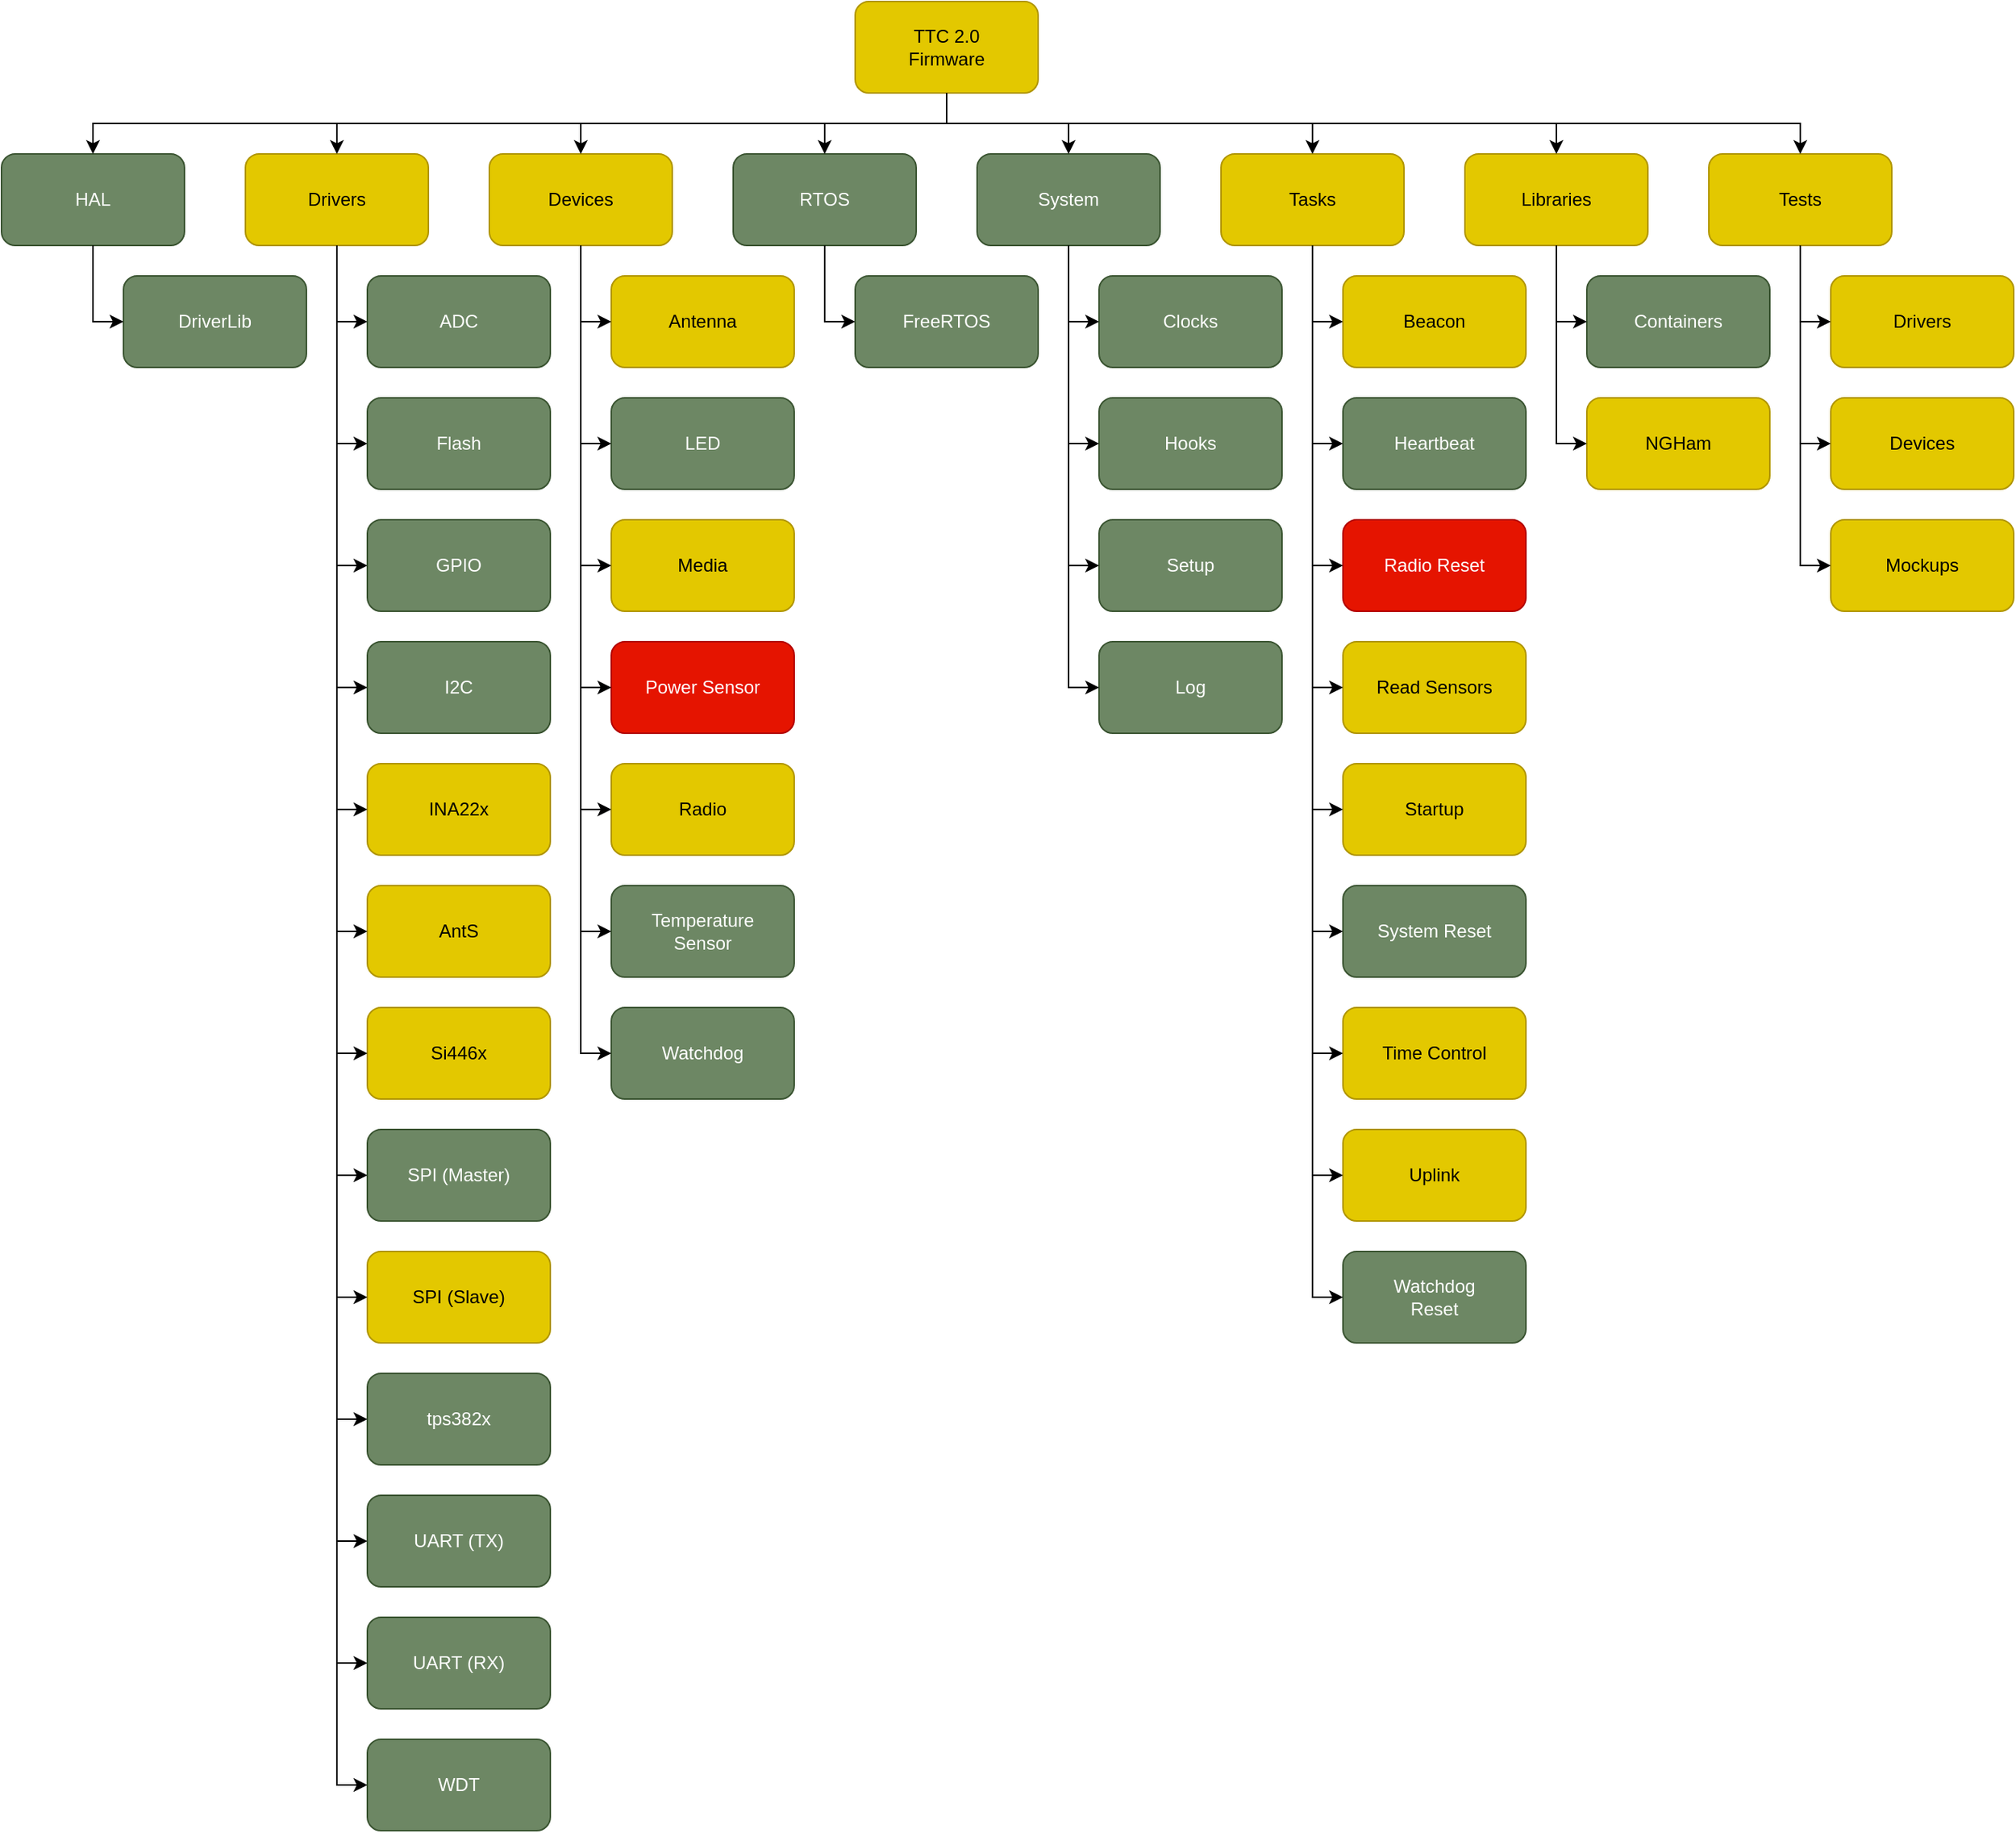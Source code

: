 <mxfile version="16.5.1" type="device"><diagram id="0qJPchqlG3AJ2SKAlhdZ" name="Page-1"><mxGraphModel dx="1673" dy="1027" grid="1" gridSize="10" guides="1" tooltips="1" connect="1" arrows="1" fold="1" page="1" pageScale="1" pageWidth="3300" pageHeight="2339" math="0" shadow="0"><root><mxCell id="0"/><mxCell id="1" parent="0"/><mxCell id="wKr-DCmSTUYVzHx5VQgJ-1" value="Drivers" style="rounded=1;whiteSpace=wrap;html=1;fillColor=#e3c800;fontColor=#000000;strokeColor=#B09500;" parent="1" vertex="1"><mxGeometry x="360" y="440" width="120" height="60" as="geometry"/></mxCell><mxCell id="wKr-DCmSTUYVzHx5VQgJ-2" value="Devices" style="rounded=1;whiteSpace=wrap;html=1;fillColor=#e3c800;fontColor=#000000;strokeColor=#B09500;" parent="1" vertex="1"><mxGeometry x="520" y="440" width="120" height="60" as="geometry"/></mxCell><mxCell id="wKr-DCmSTUYVzHx5VQgJ-3" value="Tasks" style="rounded=1;whiteSpace=wrap;html=1;fillColor=#e3c800;fontColor=#000000;strokeColor=#B09500;" parent="1" vertex="1"><mxGeometry x="1000" y="440" width="120" height="60" as="geometry"/></mxCell><mxCell id="wKr-DCmSTUYVzHx5VQgJ-4" value="ADC" style="rounded=1;whiteSpace=wrap;html=1;fillColor=#6d8764;fontColor=#ffffff;strokeColor=#3A5431;" parent="1" vertex="1"><mxGeometry x="440" y="520" width="120" height="60" as="geometry"/></mxCell><mxCell id="wKr-DCmSTUYVzHx5VQgJ-5" value="Flash" style="rounded=1;whiteSpace=wrap;html=1;fillColor=#6d8764;fontColor=#ffffff;strokeColor=#3A5431;" parent="1" vertex="1"><mxGeometry x="440" y="600" width="120" height="60" as="geometry"/></mxCell><mxCell id="wKr-DCmSTUYVzHx5VQgJ-6" value="GPIO" style="rounded=1;whiteSpace=wrap;html=1;fillColor=#6d8764;fontColor=#ffffff;strokeColor=#3A5431;" parent="1" vertex="1"><mxGeometry x="440" y="680" width="120" height="60" as="geometry"/></mxCell><mxCell id="wKr-DCmSTUYVzHx5VQgJ-7" value="I2C" style="rounded=1;whiteSpace=wrap;html=1;fillColor=#6d8764;fontColor=#ffffff;strokeColor=#3A5431;" parent="1" vertex="1"><mxGeometry x="440" y="760" width="120" height="60" as="geometry"/></mxCell><mxCell id="wKr-DCmSTUYVzHx5VQgJ-8" value="INA22x" style="rounded=1;whiteSpace=wrap;html=1;fillColor=#e3c800;fontColor=#000000;strokeColor=#B09500;" parent="1" vertex="1"><mxGeometry x="440" y="840" width="120" height="60" as="geometry"/></mxCell><mxCell id="wKr-DCmSTUYVzHx5VQgJ-9" value="AntS" style="rounded=1;whiteSpace=wrap;html=1;fillColor=#e3c800;fontColor=#000000;strokeColor=#B09500;" parent="1" vertex="1"><mxGeometry x="440" y="920" width="120" height="60" as="geometry"/></mxCell><mxCell id="wKr-DCmSTUYVzHx5VQgJ-10" value="Si446x" style="rounded=1;whiteSpace=wrap;html=1;fillColor=#e3c800;fontColor=#000000;strokeColor=#B09500;" parent="1" vertex="1"><mxGeometry x="440" y="1000" width="120" height="60" as="geometry"/></mxCell><mxCell id="wKr-DCmSTUYVzHx5VQgJ-11" value="SPI (Master)" style="rounded=1;whiteSpace=wrap;html=1;fillColor=#6d8764;fontColor=#ffffff;strokeColor=#3A5431;" parent="1" vertex="1"><mxGeometry x="440" y="1080" width="120" height="60" as="geometry"/></mxCell><mxCell id="wKr-DCmSTUYVzHx5VQgJ-12" value="SPI (Slave)" style="rounded=1;whiteSpace=wrap;html=1;fillColor=#e3c800;fontColor=#000000;strokeColor=#B09500;" parent="1" vertex="1"><mxGeometry x="440" y="1160" width="120" height="60" as="geometry"/></mxCell><mxCell id="wKr-DCmSTUYVzHx5VQgJ-13" value="tps382x" style="rounded=1;whiteSpace=wrap;html=1;fillColor=#6d8764;fontColor=#ffffff;strokeColor=#3A5431;" parent="1" vertex="1"><mxGeometry x="440" y="1240" width="120" height="60" as="geometry"/></mxCell><mxCell id="wKr-DCmSTUYVzHx5VQgJ-14" value="WDT" style="rounded=1;whiteSpace=wrap;html=1;fillColor=#6d8764;fontColor=#ffffff;strokeColor=#3A5431;" parent="1" vertex="1"><mxGeometry x="440" y="1480" width="120" height="60" as="geometry"/></mxCell><mxCell id="wKr-DCmSTUYVzHx5VQgJ-16" value="UART (TX)" style="rounded=1;whiteSpace=wrap;html=1;fillColor=#6d8764;fontColor=#ffffff;strokeColor=#3A5431;" parent="1" vertex="1"><mxGeometry x="440" y="1320" width="120" height="60" as="geometry"/></mxCell><mxCell id="wKr-DCmSTUYVzHx5VQgJ-17" value="UART (RX)" style="rounded=1;whiteSpace=wrap;html=1;fillColor=#6d8764;fontColor=#ffffff;strokeColor=#3A5431;" parent="1" vertex="1"><mxGeometry x="440" y="1400" width="120" height="60" as="geometry"/></mxCell><mxCell id="wKr-DCmSTUYVzHx5VQgJ-18" value="" style="endArrow=classic;html=1;rounded=0;entryX=0;entryY=0.5;entryDx=0;entryDy=0;exitX=0.5;exitY=1;exitDx=0;exitDy=0;" parent="1" source="wKr-DCmSTUYVzHx5VQgJ-1" target="wKr-DCmSTUYVzHx5VQgJ-4" edge="1"><mxGeometry width="50" height="50" relative="1" as="geometry"><mxPoint x="330" y="580" as="sourcePoint"/><mxPoint x="380" y="530" as="targetPoint"/><Array as="points"><mxPoint x="420" y="550"/></Array></mxGeometry></mxCell><mxCell id="wKr-DCmSTUYVzHx5VQgJ-19" value="" style="endArrow=classic;html=1;rounded=0;entryX=0;entryY=0.5;entryDx=0;entryDy=0;exitX=0.5;exitY=1;exitDx=0;exitDy=0;" parent="1" source="wKr-DCmSTUYVzHx5VQgJ-1" target="wKr-DCmSTUYVzHx5VQgJ-5" edge="1"><mxGeometry width="50" height="50" relative="1" as="geometry"><mxPoint x="230" y="710" as="sourcePoint"/><mxPoint x="280" y="660" as="targetPoint"/><Array as="points"><mxPoint x="420" y="630"/></Array></mxGeometry></mxCell><mxCell id="wKr-DCmSTUYVzHx5VQgJ-20" value="" style="endArrow=classic;html=1;rounded=0;entryX=0;entryY=0.5;entryDx=0;entryDy=0;exitX=0.5;exitY=1;exitDx=0;exitDy=0;" parent="1" source="wKr-DCmSTUYVzHx5VQgJ-1" target="wKr-DCmSTUYVzHx5VQgJ-6" edge="1"><mxGeometry width="50" height="50" relative="1" as="geometry"><mxPoint x="340" y="760" as="sourcePoint"/><mxPoint x="390" y="710" as="targetPoint"/><Array as="points"><mxPoint x="420" y="710"/></Array></mxGeometry></mxCell><mxCell id="wKr-DCmSTUYVzHx5VQgJ-21" value="" style="endArrow=classic;html=1;rounded=0;entryX=0;entryY=0.5;entryDx=0;entryDy=0;exitX=0.5;exitY=1;exitDx=0;exitDy=0;" parent="1" source="wKr-DCmSTUYVzHx5VQgJ-1" target="wKr-DCmSTUYVzHx5VQgJ-7" edge="1"><mxGeometry width="50" height="50" relative="1" as="geometry"><mxPoint x="260" y="810" as="sourcePoint"/><mxPoint x="310" y="760" as="targetPoint"/><Array as="points"><mxPoint x="420" y="790"/></Array></mxGeometry></mxCell><mxCell id="wKr-DCmSTUYVzHx5VQgJ-22" value="" style="endArrow=classic;html=1;rounded=0;entryX=0;entryY=0.5;entryDx=0;entryDy=0;exitX=0.5;exitY=1;exitDx=0;exitDy=0;" parent="1" source="wKr-DCmSTUYVzHx5VQgJ-1" target="wKr-DCmSTUYVzHx5VQgJ-8" edge="1"><mxGeometry width="50" height="50" relative="1" as="geometry"><mxPoint x="260" y="890" as="sourcePoint"/><mxPoint x="310" y="840" as="targetPoint"/><Array as="points"><mxPoint x="420" y="870"/></Array></mxGeometry></mxCell><mxCell id="wKr-DCmSTUYVzHx5VQgJ-23" value="" style="endArrow=classic;html=1;rounded=0;entryX=0;entryY=0.5;entryDx=0;entryDy=0;exitX=0.5;exitY=1;exitDx=0;exitDy=0;" parent="1" source="wKr-DCmSTUYVzHx5VQgJ-1" target="wKr-DCmSTUYVzHx5VQgJ-9" edge="1"><mxGeometry width="50" height="50" relative="1" as="geometry"><mxPoint x="260" y="1010" as="sourcePoint"/><mxPoint x="310" y="960" as="targetPoint"/><Array as="points"><mxPoint x="420" y="950"/></Array></mxGeometry></mxCell><mxCell id="wKr-DCmSTUYVzHx5VQgJ-24" value="" style="endArrow=classic;html=1;rounded=0;entryX=0;entryY=0.5;entryDx=0;entryDy=0;exitX=0.5;exitY=1;exitDx=0;exitDy=0;" parent="1" source="wKr-DCmSTUYVzHx5VQgJ-1" target="wKr-DCmSTUYVzHx5VQgJ-10" edge="1"><mxGeometry width="50" height="50" relative="1" as="geometry"><mxPoint x="340" y="720" as="sourcePoint"/><mxPoint x="380" y="1050" as="targetPoint"/><Array as="points"><mxPoint x="420" y="1030"/></Array></mxGeometry></mxCell><mxCell id="wKr-DCmSTUYVzHx5VQgJ-25" value="" style="endArrow=classic;html=1;rounded=0;entryX=0;entryY=0.5;entryDx=0;entryDy=0;exitX=0.5;exitY=1;exitDx=0;exitDy=0;" parent="1" source="wKr-DCmSTUYVzHx5VQgJ-1" target="wKr-DCmSTUYVzHx5VQgJ-11" edge="1"><mxGeometry width="50" height="50" relative="1" as="geometry"><mxPoint x="350" y="790" as="sourcePoint"/><mxPoint x="320" y="1130" as="targetPoint"/><Array as="points"><mxPoint x="420" y="1110"/></Array></mxGeometry></mxCell><mxCell id="wKr-DCmSTUYVzHx5VQgJ-26" value="" style="endArrow=classic;html=1;rounded=0;entryX=0;entryY=0.5;entryDx=0;entryDy=0;exitX=0.5;exitY=1;exitDx=0;exitDy=0;" parent="1" source="wKr-DCmSTUYVzHx5VQgJ-1" target="wKr-DCmSTUYVzHx5VQgJ-12" edge="1"><mxGeometry width="50" height="50" relative="1" as="geometry"><mxPoint x="330" y="1280" as="sourcePoint"/><mxPoint x="420" y="1200" as="targetPoint"/><Array as="points"><mxPoint x="420" y="1190"/></Array></mxGeometry></mxCell><mxCell id="wKr-DCmSTUYVzHx5VQgJ-27" value="" style="endArrow=classic;html=1;rounded=0;entryX=0;entryY=0.5;entryDx=0;entryDy=0;exitX=0.5;exitY=1;exitDx=0;exitDy=0;" parent="1" source="wKr-DCmSTUYVzHx5VQgJ-1" target="wKr-DCmSTUYVzHx5VQgJ-13" edge="1"><mxGeometry width="50" height="50" relative="1" as="geometry"><mxPoint x="140" y="1270" as="sourcePoint"/><mxPoint x="190" y="1220" as="targetPoint"/><Array as="points"><mxPoint x="420" y="1270"/></Array></mxGeometry></mxCell><mxCell id="wKr-DCmSTUYVzHx5VQgJ-28" value="" style="endArrow=classic;html=1;rounded=0;entryX=0;entryY=0.5;entryDx=0;entryDy=0;exitX=0.5;exitY=1;exitDx=0;exitDy=0;" parent="1" source="wKr-DCmSTUYVzHx5VQgJ-1" target="wKr-DCmSTUYVzHx5VQgJ-16" edge="1"><mxGeometry width="50" height="50" relative="1" as="geometry"><mxPoint x="310" y="1095.152" as="sourcePoint"/><mxPoint x="300" y="1330" as="targetPoint"/><Array as="points"><mxPoint x="420" y="1350"/></Array></mxGeometry></mxCell><mxCell id="wKr-DCmSTUYVzHx5VQgJ-29" value="" style="endArrow=classic;html=1;rounded=0;entryX=0;entryY=0.5;entryDx=0;entryDy=0;exitX=0.5;exitY=1;exitDx=0;exitDy=0;" parent="1" source="wKr-DCmSTUYVzHx5VQgJ-1" target="wKr-DCmSTUYVzHx5VQgJ-17" edge="1"><mxGeometry width="50" height="50" relative="1" as="geometry"><mxPoint x="300" y="880" as="sourcePoint"/><mxPoint x="280" y="1490" as="targetPoint"/><Array as="points"><mxPoint x="420" y="1430"/></Array></mxGeometry></mxCell><mxCell id="wKr-DCmSTUYVzHx5VQgJ-30" value="" style="endArrow=classic;html=1;rounded=0;entryX=0;entryY=0.5;entryDx=0;entryDy=0;exitX=0.5;exitY=1;exitDx=0;exitDy=0;" parent="1" source="wKr-DCmSTUYVzHx5VQgJ-1" target="wKr-DCmSTUYVzHx5VQgJ-14" edge="1"><mxGeometry width="50" height="50" relative="1" as="geometry"><mxPoint x="260" y="1080" as="sourcePoint"/><mxPoint x="240" y="1560" as="targetPoint"/><Array as="points"><mxPoint x="420" y="1510"/></Array></mxGeometry></mxCell><mxCell id="wKr-DCmSTUYVzHx5VQgJ-32" value="Antenna" style="rounded=1;whiteSpace=wrap;html=1;fillColor=#e3c800;fontColor=#000000;strokeColor=#B09500;" parent="1" vertex="1"><mxGeometry x="600" y="520" width="120" height="60" as="geometry"/></mxCell><mxCell id="wKr-DCmSTUYVzHx5VQgJ-33" value="Media" style="rounded=1;whiteSpace=wrap;html=1;fillColor=#e3c800;fontColor=#000000;strokeColor=#B09500;" parent="1" vertex="1"><mxGeometry x="600" y="680" width="120" height="60" as="geometry"/></mxCell><mxCell id="wKr-DCmSTUYVzHx5VQgJ-34" value="Power Sensor" style="rounded=1;whiteSpace=wrap;html=1;fillColor=#e51400;fontColor=#ffffff;strokeColor=#B20000;" parent="1" vertex="1"><mxGeometry x="600" y="760" width="120" height="60" as="geometry"/></mxCell><mxCell id="wKr-DCmSTUYVzHx5VQgJ-35" value="Radio" style="rounded=1;whiteSpace=wrap;html=1;fillColor=#e3c800;fontColor=#000000;strokeColor=#B09500;" parent="1" vertex="1"><mxGeometry x="600" y="840" width="120" height="60" as="geometry"/></mxCell><mxCell id="wKr-DCmSTUYVzHx5VQgJ-36" value="Temperature&lt;br&gt;Sensor" style="rounded=1;whiteSpace=wrap;html=1;fillColor=#6d8764;fontColor=#ffffff;strokeColor=#3A5431;" parent="1" vertex="1"><mxGeometry x="600" y="920" width="120" height="60" as="geometry"/></mxCell><mxCell id="wKr-DCmSTUYVzHx5VQgJ-37" value="Watchdog" style="rounded=1;whiteSpace=wrap;html=1;fillColor=#6d8764;fontColor=#ffffff;strokeColor=#3A5431;" parent="1" vertex="1"><mxGeometry x="600" y="1000" width="120" height="60" as="geometry"/></mxCell><mxCell id="wKr-DCmSTUYVzHx5VQgJ-42" value="LED" style="rounded=1;whiteSpace=wrap;html=1;fillColor=#6d8764;fontColor=#ffffff;strokeColor=#3A5431;" parent="1" vertex="1"><mxGeometry x="600" y="600" width="120" height="60" as="geometry"/></mxCell><mxCell id="wKr-DCmSTUYVzHx5VQgJ-43" value="Beacon" style="rounded=1;whiteSpace=wrap;html=1;fillColor=#e3c800;fontColor=#000000;strokeColor=#B09500;" parent="1" vertex="1"><mxGeometry x="1080" y="520" width="120" height="60" as="geometry"/></mxCell><mxCell id="wKr-DCmSTUYVzHx5VQgJ-44" value="Heartbeat" style="rounded=1;whiteSpace=wrap;html=1;fillColor=#6d8764;fontColor=#ffffff;strokeColor=#3A5431;" parent="1" vertex="1"><mxGeometry x="1080" y="600" width="120" height="60" as="geometry"/></mxCell><mxCell id="wKr-DCmSTUYVzHx5VQgJ-45" value="Radio Reset" style="rounded=1;whiteSpace=wrap;html=1;fillColor=#e51400;fontColor=#ffffff;strokeColor=#B20000;" parent="1" vertex="1"><mxGeometry x="1080" y="680" width="120" height="60" as="geometry"/></mxCell><mxCell id="wKr-DCmSTUYVzHx5VQgJ-46" value="Read Sensors" style="rounded=1;whiteSpace=wrap;html=1;fillColor=#e3c800;fontColor=#000000;strokeColor=#B09500;" parent="1" vertex="1"><mxGeometry x="1080" y="760" width="120" height="60" as="geometry"/></mxCell><mxCell id="wKr-DCmSTUYVzHx5VQgJ-47" value="Startup" style="rounded=1;whiteSpace=wrap;html=1;fillColor=#e3c800;fontColor=#000000;strokeColor=#B09500;" parent="1" vertex="1"><mxGeometry x="1080" y="840" width="120" height="60" as="geometry"/></mxCell><mxCell id="wKr-DCmSTUYVzHx5VQgJ-48" value="System Reset" style="rounded=1;whiteSpace=wrap;html=1;fillColor=#6d8764;fontColor=#ffffff;strokeColor=#3A5431;" parent="1" vertex="1"><mxGeometry x="1080" y="920" width="120" height="60" as="geometry"/></mxCell><mxCell id="wKr-DCmSTUYVzHx5VQgJ-49" value="Time Control" style="rounded=1;whiteSpace=wrap;html=1;fillColor=#e3c800;fontColor=#000000;strokeColor=#B09500;" parent="1" vertex="1"><mxGeometry x="1080" y="1000" width="120" height="60" as="geometry"/></mxCell><mxCell id="wKr-DCmSTUYVzHx5VQgJ-50" value="Uplink" style="rounded=1;whiteSpace=wrap;html=1;fillColor=#e3c800;fontColor=#000000;strokeColor=#B09500;" parent="1" vertex="1"><mxGeometry x="1080" y="1080" width="120" height="60" as="geometry"/></mxCell><mxCell id="wKr-DCmSTUYVzHx5VQgJ-51" value="Watchdog&lt;br&gt;Reset" style="rounded=1;whiteSpace=wrap;html=1;fillColor=#6d8764;fontColor=#ffffff;strokeColor=#3A5431;" parent="1" vertex="1"><mxGeometry x="1080" y="1160" width="120" height="60" as="geometry"/></mxCell><mxCell id="wKr-DCmSTUYVzHx5VQgJ-52" value="" style="endArrow=classic;html=1;rounded=0;entryX=0;entryY=0.5;entryDx=0;entryDy=0;exitX=0.5;exitY=1;exitDx=0;exitDy=0;" parent="1" source="wKr-DCmSTUYVzHx5VQgJ-2" target="wKr-DCmSTUYVzHx5VQgJ-32" edge="1"><mxGeometry width="50" height="50" relative="1" as="geometry"><mxPoint x="550" y="630" as="sourcePoint"/><mxPoint x="600" y="580" as="targetPoint"/><Array as="points"><mxPoint x="580" y="550"/></Array></mxGeometry></mxCell><mxCell id="wKr-DCmSTUYVzHx5VQgJ-53" value="" style="endArrow=classic;html=1;rounded=0;entryX=0;entryY=0.5;entryDx=0;entryDy=0;exitX=0.5;exitY=1;exitDx=0;exitDy=0;" parent="1" source="wKr-DCmSTUYVzHx5VQgJ-2" target="wKr-DCmSTUYVzHx5VQgJ-42" edge="1"><mxGeometry width="50" height="50" relative="1" as="geometry"><mxPoint x="530" y="650" as="sourcePoint"/><mxPoint x="580" y="600" as="targetPoint"/><Array as="points"><mxPoint x="580" y="630"/></Array></mxGeometry></mxCell><mxCell id="wKr-DCmSTUYVzHx5VQgJ-54" value="" style="endArrow=classic;html=1;rounded=0;entryX=0;entryY=0.5;entryDx=0;entryDy=0;exitX=0.5;exitY=1;exitDx=0;exitDy=0;" parent="1" edge="1"><mxGeometry width="50" height="50" relative="1" as="geometry"><mxPoint x="580" y="500" as="sourcePoint"/><mxPoint x="600" y="710" as="targetPoint"/><Array as="points"><mxPoint x="580" y="710"/></Array></mxGeometry></mxCell><mxCell id="wKr-DCmSTUYVzHx5VQgJ-55" value="" style="endArrow=classic;html=1;rounded=0;entryX=0;entryY=0.5;entryDx=0;entryDy=0;exitX=0.5;exitY=1;exitDx=0;exitDy=0;" parent="1" edge="1"><mxGeometry width="50" height="50" relative="1" as="geometry"><mxPoint x="580" y="500" as="sourcePoint"/><mxPoint x="600" y="790" as="targetPoint"/><Array as="points"><mxPoint x="580" y="790"/></Array></mxGeometry></mxCell><mxCell id="wKr-DCmSTUYVzHx5VQgJ-56" value="" style="endArrow=classic;html=1;rounded=0;entryX=0;entryY=0.5;entryDx=0;entryDy=0;exitX=0.5;exitY=1;exitDx=0;exitDy=0;" parent="1" edge="1"><mxGeometry width="50" height="50" relative="1" as="geometry"><mxPoint x="1060" y="500" as="sourcePoint"/><mxPoint x="1080" y="550" as="targetPoint"/><Array as="points"><mxPoint x="1060" y="550"/></Array></mxGeometry></mxCell><mxCell id="wKr-DCmSTUYVzHx5VQgJ-57" value="" style="endArrow=classic;html=1;rounded=0;entryX=0;entryY=0.5;entryDx=0;entryDy=0;exitX=0.5;exitY=1;exitDx=0;exitDy=0;" parent="1" edge="1"><mxGeometry width="50" height="50" relative="1" as="geometry"><mxPoint x="1060" y="500" as="sourcePoint"/><mxPoint x="1080" y="630" as="targetPoint"/><Array as="points"><mxPoint x="1060" y="630"/></Array></mxGeometry></mxCell><mxCell id="wKr-DCmSTUYVzHx5VQgJ-58" value="" style="endArrow=classic;html=1;rounded=0;entryX=0;entryY=0.5;entryDx=0;entryDy=0;exitX=0.5;exitY=1;exitDx=0;exitDy=0;" parent="1" edge="1"><mxGeometry width="50" height="50" relative="1" as="geometry"><mxPoint x="1060" y="500" as="sourcePoint"/><mxPoint x="1080" y="710.0" as="targetPoint"/><Array as="points"><mxPoint x="1060" y="710"/></Array></mxGeometry></mxCell><mxCell id="wKr-DCmSTUYVzHx5VQgJ-59" value="" style="endArrow=classic;html=1;rounded=0;entryX=0;entryY=0.5;entryDx=0;entryDy=0;exitX=0.5;exitY=1;exitDx=0;exitDy=0;" parent="1" edge="1"><mxGeometry width="50" height="50" relative="1" as="geometry"><mxPoint x="1060" y="500" as="sourcePoint"/><mxPoint x="1080" y="790" as="targetPoint"/><Array as="points"><mxPoint x="1060" y="790"/></Array></mxGeometry></mxCell><mxCell id="wKr-DCmSTUYVzHx5VQgJ-60" value="" style="endArrow=classic;html=1;rounded=0;entryX=0;entryY=0.5;entryDx=0;entryDy=0;exitX=0.5;exitY=1;exitDx=0;exitDy=0;" parent="1" edge="1"><mxGeometry width="50" height="50" relative="1" as="geometry"><mxPoint x="580.0" y="500" as="sourcePoint"/><mxPoint x="600.0" y="870" as="targetPoint"/><Array as="points"><mxPoint x="580" y="870"/></Array></mxGeometry></mxCell><mxCell id="wKr-DCmSTUYVzHx5VQgJ-61" value="" style="endArrow=classic;html=1;rounded=0;entryX=0;entryY=0.5;entryDx=0;entryDy=0;exitX=0.5;exitY=1;exitDx=0;exitDy=0;" parent="1" edge="1"><mxGeometry width="50" height="50" relative="1" as="geometry"><mxPoint x="1060" y="500" as="sourcePoint"/><mxPoint x="1080" y="870" as="targetPoint"/><Array as="points"><mxPoint x="1060" y="870"/></Array></mxGeometry></mxCell><mxCell id="wKr-DCmSTUYVzHx5VQgJ-62" value="" style="endArrow=classic;html=1;rounded=0;entryX=0;entryY=0.5;entryDx=0;entryDy=0;exitX=0.5;exitY=1;exitDx=0;exitDy=0;" parent="1" edge="1"><mxGeometry width="50" height="50" relative="1" as="geometry"><mxPoint x="580.0" y="500" as="sourcePoint"/><mxPoint x="600.0" y="950" as="targetPoint"/><Array as="points"><mxPoint x="580" y="950"/></Array></mxGeometry></mxCell><mxCell id="wKr-DCmSTUYVzHx5VQgJ-63" value="" style="endArrow=classic;html=1;rounded=0;entryX=0;entryY=0.5;entryDx=0;entryDy=0;exitX=0.5;exitY=1;exitDx=0;exitDy=0;" parent="1" edge="1"><mxGeometry width="50" height="50" relative="1" as="geometry"><mxPoint x="1060" y="500" as="sourcePoint"/><mxPoint x="1080" y="950" as="targetPoint"/><Array as="points"><mxPoint x="1060" y="950"/></Array></mxGeometry></mxCell><mxCell id="wKr-DCmSTUYVzHx5VQgJ-65" value="" style="endArrow=classic;html=1;rounded=0;entryX=0;entryY=0.5;entryDx=0;entryDy=0;exitX=0.5;exitY=1;exitDx=0;exitDy=0;" parent="1" edge="1"><mxGeometry width="50" height="50" relative="1" as="geometry"><mxPoint x="580" y="500" as="sourcePoint"/><mxPoint x="600" y="1030" as="targetPoint"/><Array as="points"><mxPoint x="580" y="1030"/></Array></mxGeometry></mxCell><mxCell id="wKr-DCmSTUYVzHx5VQgJ-66" value="" style="endArrow=classic;html=1;rounded=0;entryX=0;entryY=0.5;entryDx=0;entryDy=0;exitX=0.5;exitY=1;exitDx=0;exitDy=0;" parent="1" edge="1"><mxGeometry width="50" height="50" relative="1" as="geometry"><mxPoint x="1060" y="500" as="sourcePoint"/><mxPoint x="1080" y="1030" as="targetPoint"/><Array as="points"><mxPoint x="1060" y="1030"/></Array></mxGeometry></mxCell><mxCell id="wKr-DCmSTUYVzHx5VQgJ-68" value="" style="endArrow=classic;html=1;rounded=0;entryX=0;entryY=0.5;entryDx=0;entryDy=0;exitX=0.5;exitY=1;exitDx=0;exitDy=0;" parent="1" edge="1"><mxGeometry width="50" height="50" relative="1" as="geometry"><mxPoint x="1060" y="500" as="sourcePoint"/><mxPoint x="1080" y="1110" as="targetPoint"/><Array as="points"><mxPoint x="1060" y="1110"/></Array></mxGeometry></mxCell><mxCell id="wKr-DCmSTUYVzHx5VQgJ-70" value="" style="endArrow=classic;html=1;rounded=0;entryX=0;entryY=0.5;entryDx=0;entryDy=0;exitX=0.5;exitY=1;exitDx=0;exitDy=0;" parent="1" edge="1"><mxGeometry width="50" height="50" relative="1" as="geometry"><mxPoint x="1060" y="500" as="sourcePoint"/><mxPoint x="1080" y="1190" as="targetPoint"/><Array as="points"><mxPoint x="1060" y="1190"/></Array></mxGeometry></mxCell><mxCell id="wKr-DCmSTUYVzHx5VQgJ-73" value="TTC 2.0&lt;br&gt;Firmware" style="rounded=1;whiteSpace=wrap;html=1;fillColor=#e3c800;fontColor=#000000;strokeColor=#B09500;" parent="1" vertex="1"><mxGeometry x="760" y="340" width="120" height="60" as="geometry"/></mxCell><mxCell id="wKr-DCmSTUYVzHx5VQgJ-74" value="Tests" style="rounded=1;whiteSpace=wrap;html=1;fillColor=#e3c800;fontColor=#000000;strokeColor=#B09500;" parent="1" vertex="1"><mxGeometry x="1320" y="440" width="120" height="60" as="geometry"/></mxCell><mxCell id="wKr-DCmSTUYVzHx5VQgJ-75" value="RTOS" style="rounded=1;whiteSpace=wrap;html=1;fillColor=#6d8764;fontColor=#ffffff;strokeColor=#3A5431;" parent="1" vertex="1"><mxGeometry x="680" y="440" width="120" height="60" as="geometry"/></mxCell><mxCell id="wKr-DCmSTUYVzHx5VQgJ-76" value="FreeRTOS" style="rounded=1;whiteSpace=wrap;html=1;fillColor=#6d8764;fontColor=#ffffff;strokeColor=#3A5431;" parent="1" vertex="1"><mxGeometry x="760" y="520" width="120" height="60" as="geometry"/></mxCell><mxCell id="wKr-DCmSTUYVzHx5VQgJ-77" value="HAL" style="rounded=1;whiteSpace=wrap;html=1;fillColor=#6d8764;fontColor=#ffffff;strokeColor=#3A5431;" parent="1" vertex="1"><mxGeometry x="200" y="440" width="120" height="60" as="geometry"/></mxCell><mxCell id="wKr-DCmSTUYVzHx5VQgJ-78" value="DriverLib" style="rounded=1;whiteSpace=wrap;html=1;fillColor=#6d8764;fontColor=#ffffff;strokeColor=#3A5431;" parent="1" vertex="1"><mxGeometry x="280" y="520" width="120" height="60" as="geometry"/></mxCell><mxCell id="wKr-DCmSTUYVzHx5VQgJ-79" value="" style="endArrow=classic;html=1;rounded=0;entryX=0;entryY=0.5;entryDx=0;entryDy=0;exitX=0.5;exitY=1;exitDx=0;exitDy=0;" parent="1" source="wKr-DCmSTUYVzHx5VQgJ-77" target="wKr-DCmSTUYVzHx5VQgJ-78" edge="1"><mxGeometry width="50" height="50" relative="1" as="geometry"><mxPoint x="150" y="650" as="sourcePoint"/><mxPoint x="200" y="600" as="targetPoint"/><Array as="points"><mxPoint x="260" y="550"/></Array></mxGeometry></mxCell><mxCell id="wKr-DCmSTUYVzHx5VQgJ-80" value="System" style="rounded=1;whiteSpace=wrap;html=1;fillColor=#6d8764;fontColor=#ffffff;strokeColor=#3A5431;" parent="1" vertex="1"><mxGeometry x="840" y="440" width="120" height="60" as="geometry"/></mxCell><mxCell id="wKr-DCmSTUYVzHx5VQgJ-81" value="" style="endArrow=classic;html=1;rounded=0;exitX=0.5;exitY=1;exitDx=0;exitDy=0;entryX=0.5;entryY=0;entryDx=0;entryDy=0;" parent="1" source="wKr-DCmSTUYVzHx5VQgJ-73" target="wKr-DCmSTUYVzHx5VQgJ-77" edge="1"><mxGeometry width="50" height="50" relative="1" as="geometry"><mxPoint x="440" y="370" as="sourcePoint"/><mxPoint x="490" y="320" as="targetPoint"/><Array as="points"><mxPoint x="820" y="420"/><mxPoint x="260" y="420"/></Array></mxGeometry></mxCell><mxCell id="wKr-DCmSTUYVzHx5VQgJ-82" value="" style="endArrow=classic;html=1;rounded=0;exitX=0.5;exitY=1;exitDx=0;exitDy=0;entryX=0.5;entryY=0;entryDx=0;entryDy=0;" parent="1" source="wKr-DCmSTUYVzHx5VQgJ-73" target="wKr-DCmSTUYVzHx5VQgJ-1" edge="1"><mxGeometry width="50" height="50" relative="1" as="geometry"><mxPoint x="530" y="360" as="sourcePoint"/><mxPoint x="580" y="310" as="targetPoint"/><Array as="points"><mxPoint x="820" y="420"/><mxPoint x="420" y="420"/></Array></mxGeometry></mxCell><mxCell id="wKr-DCmSTUYVzHx5VQgJ-84" value="" style="endArrow=classic;html=1;rounded=0;entryX=0.5;entryY=0;entryDx=0;entryDy=0;exitX=0.5;exitY=1;exitDx=0;exitDy=0;" parent="1" target="wKr-DCmSTUYVzHx5VQgJ-2" edge="1" source="wKr-DCmSTUYVzHx5VQgJ-73"><mxGeometry width="50" height="50" relative="1" as="geometry"><mxPoint x="740" y="400" as="sourcePoint"/><mxPoint x="590" y="270" as="targetPoint"/><Array as="points"><mxPoint x="820" y="420"/><mxPoint x="580" y="420"/></Array></mxGeometry></mxCell><mxCell id="wKr-DCmSTUYVzHx5VQgJ-85" value="" style="endArrow=classic;html=1;rounded=0;exitX=0.5;exitY=1;exitDx=0;exitDy=0;entryX=0.5;entryY=0;entryDx=0;entryDy=0;" parent="1" source="wKr-DCmSTUYVzHx5VQgJ-73" target="wKr-DCmSTUYVzHx5VQgJ-75" edge="1"><mxGeometry width="50" height="50" relative="1" as="geometry"><mxPoint x="910" y="340" as="sourcePoint"/><mxPoint x="960" y="290" as="targetPoint"/><Array as="points"><mxPoint x="820" y="420"/><mxPoint x="740" y="420"/></Array></mxGeometry></mxCell><mxCell id="wKr-DCmSTUYVzHx5VQgJ-86" value="" style="endArrow=classic;html=1;rounded=0;exitX=0.5;exitY=1;exitDx=0;exitDy=0;entryX=0.5;entryY=0;entryDx=0;entryDy=0;" parent="1" source="wKr-DCmSTUYVzHx5VQgJ-73" target="wKr-DCmSTUYVzHx5VQgJ-80" edge="1"><mxGeometry width="50" height="50" relative="1" as="geometry"><mxPoint x="850" y="400" as="sourcePoint"/><mxPoint x="900" y="350" as="targetPoint"/><Array as="points"><mxPoint x="820" y="420"/><mxPoint x="900" y="420"/></Array></mxGeometry></mxCell><mxCell id="wKr-DCmSTUYVzHx5VQgJ-87" value="" style="endArrow=classic;html=1;rounded=0;entryX=0.5;entryY=0;entryDx=0;entryDy=0;exitX=0.5;exitY=1;exitDx=0;exitDy=0;" parent="1" target="wKr-DCmSTUYVzHx5VQgJ-3" edge="1" source="wKr-DCmSTUYVzHx5VQgJ-73"><mxGeometry width="50" height="50" relative="1" as="geometry"><mxPoint x="740" y="400" as="sourcePoint"/><mxPoint x="1010" y="330" as="targetPoint"/><Array as="points"><mxPoint x="820" y="420"/><mxPoint x="1060" y="420"/></Array></mxGeometry></mxCell><mxCell id="wKr-DCmSTUYVzHx5VQgJ-88" value="" style="endArrow=classic;html=1;rounded=0;entryX=0.5;entryY=0;entryDx=0;entryDy=0;exitX=0.5;exitY=1;exitDx=0;exitDy=0;" parent="1" source="wKr-DCmSTUYVzHx5VQgJ-73" target="wKr-DCmSTUYVzHx5VQgJ-74" edge="1"><mxGeometry width="50" height="50" relative="1" as="geometry"><mxPoint x="1060" y="390" as="sourcePoint"/><mxPoint x="1110" y="340" as="targetPoint"/><Array as="points"><mxPoint x="820" y="420"/><mxPoint x="1380" y="420"/></Array></mxGeometry></mxCell><mxCell id="wKr-DCmSTUYVzHx5VQgJ-89" value="" style="endArrow=classic;html=1;rounded=0;entryX=0;entryY=0.5;entryDx=0;entryDy=0;exitX=0.5;exitY=1;exitDx=0;exitDy=0;" parent="1" edge="1"><mxGeometry width="50" height="50" relative="1" as="geometry"><mxPoint x="740" y="500" as="sourcePoint"/><mxPoint x="760" y="550" as="targetPoint"/><Array as="points"><mxPoint x="740" y="550"/></Array></mxGeometry></mxCell><mxCell id="wKr-DCmSTUYVzHx5VQgJ-90" value="Clocks" style="rounded=1;whiteSpace=wrap;html=1;fillColor=#6d8764;fontColor=#ffffff;strokeColor=#3A5431;" parent="1" vertex="1"><mxGeometry x="920" y="520" width="120" height="60" as="geometry"/></mxCell><mxCell id="wKr-DCmSTUYVzHx5VQgJ-91" value="Hooks" style="rounded=1;whiteSpace=wrap;html=1;fillColor=#6d8764;fontColor=#ffffff;strokeColor=#3A5431;" parent="1" vertex="1"><mxGeometry x="920" y="600" width="120" height="60" as="geometry"/></mxCell><mxCell id="wKr-DCmSTUYVzHx5VQgJ-92" value="Setup" style="rounded=1;whiteSpace=wrap;html=1;fillColor=#6d8764;fontColor=#ffffff;strokeColor=#3A5431;" parent="1" vertex="1"><mxGeometry x="920" y="680" width="120" height="60" as="geometry"/></mxCell><mxCell id="wKr-DCmSTUYVzHx5VQgJ-93" value="Log" style="rounded=1;whiteSpace=wrap;html=1;fillColor=#6d8764;fontColor=#ffffff;strokeColor=#3A5431;" parent="1" vertex="1"><mxGeometry x="920" y="760" width="120" height="60" as="geometry"/></mxCell><mxCell id="wKr-DCmSTUYVzHx5VQgJ-94" value="" style="endArrow=classic;html=1;rounded=0;entryX=0;entryY=0.5;entryDx=0;entryDy=0;exitX=0.5;exitY=1;exitDx=0;exitDy=0;" parent="1" source="wKr-DCmSTUYVzHx5VQgJ-80" target="wKr-DCmSTUYVzHx5VQgJ-90" edge="1"><mxGeometry width="50" height="50" relative="1" as="geometry"><mxPoint x="760" y="680" as="sourcePoint"/><mxPoint x="810" y="630" as="targetPoint"/><Array as="points"><mxPoint x="900" y="550"/></Array></mxGeometry></mxCell><mxCell id="wKr-DCmSTUYVzHx5VQgJ-96" value="" style="endArrow=classic;html=1;rounded=0;entryX=0;entryY=0.5;entryDx=0;entryDy=0;exitX=0.5;exitY=1;exitDx=0;exitDy=0;" parent="1" edge="1"><mxGeometry width="50" height="50" relative="1" as="geometry"><mxPoint x="900" y="500" as="sourcePoint"/><mxPoint x="920" y="630" as="targetPoint"/><Array as="points"><mxPoint x="900" y="630"/></Array></mxGeometry></mxCell><mxCell id="wKr-DCmSTUYVzHx5VQgJ-98" value="" style="endArrow=classic;html=1;rounded=0;entryX=0;entryY=0.5;entryDx=0;entryDy=0;exitX=0.5;exitY=1;exitDx=0;exitDy=0;" parent="1" edge="1"><mxGeometry width="50" height="50" relative="1" as="geometry"><mxPoint x="900" y="500" as="sourcePoint"/><mxPoint x="920" y="710" as="targetPoint"/><Array as="points"><mxPoint x="900" y="710"/></Array></mxGeometry></mxCell><mxCell id="wKr-DCmSTUYVzHx5VQgJ-99" value="" style="endArrow=classic;html=1;rounded=0;entryX=0;entryY=0.5;entryDx=0;entryDy=0;exitX=0.5;exitY=1;exitDx=0;exitDy=0;" parent="1" edge="1"><mxGeometry width="50" height="50" relative="1" as="geometry"><mxPoint x="900" y="500" as="sourcePoint"/><mxPoint x="920" y="790" as="targetPoint"/><Array as="points"><mxPoint x="900" y="790"/></Array></mxGeometry></mxCell><mxCell id="wKr-DCmSTUYVzHx5VQgJ-100" value="Drivers" style="rounded=1;whiteSpace=wrap;html=1;fillColor=#e3c800;fontColor=#000000;strokeColor=#B09500;" parent="1" vertex="1"><mxGeometry x="1400" y="520" width="120" height="60" as="geometry"/></mxCell><mxCell id="wKr-DCmSTUYVzHx5VQgJ-101" value="Devices" style="rounded=1;whiteSpace=wrap;html=1;fillColor=#e3c800;fontColor=#000000;strokeColor=#B09500;" parent="1" vertex="1"><mxGeometry x="1400" y="600" width="120" height="60" as="geometry"/></mxCell><mxCell id="wKr-DCmSTUYVzHx5VQgJ-102" value="Mockups" style="rounded=1;whiteSpace=wrap;html=1;fillColor=#e3c800;fontColor=#000000;strokeColor=#B09500;" parent="1" vertex="1"><mxGeometry x="1400" y="680" width="120" height="60" as="geometry"/></mxCell><mxCell id="wKr-DCmSTUYVzHx5VQgJ-105" value="" style="endArrow=classic;html=1;rounded=0;entryX=0;entryY=0.5;entryDx=0;entryDy=0;exitX=0.5;exitY=1;exitDx=0;exitDy=0;" parent="1" edge="1"><mxGeometry width="50" height="50" relative="1" as="geometry"><mxPoint x="1380" y="500" as="sourcePoint"/><mxPoint x="1400" y="550" as="targetPoint"/><Array as="points"><mxPoint x="1380" y="550"/></Array></mxGeometry></mxCell><mxCell id="wKr-DCmSTUYVzHx5VQgJ-108" value="" style="endArrow=classic;html=1;rounded=0;entryX=0;entryY=0.5;entryDx=0;entryDy=0;exitX=0.5;exitY=1;exitDx=0;exitDy=0;" parent="1" edge="1"><mxGeometry width="50" height="50" relative="1" as="geometry"><mxPoint x="1380" y="500" as="sourcePoint"/><mxPoint x="1400" y="630" as="targetPoint"/><Array as="points"><mxPoint x="1380" y="630"/></Array></mxGeometry></mxCell><mxCell id="wKr-DCmSTUYVzHx5VQgJ-109" value="" style="endArrow=classic;html=1;rounded=0;entryX=0;entryY=0.5;entryDx=0;entryDy=0;exitX=0.5;exitY=1;exitDx=0;exitDy=0;" parent="1" edge="1"><mxGeometry width="50" height="50" relative="1" as="geometry"><mxPoint x="1380" y="500" as="sourcePoint"/><mxPoint x="1400" y="710" as="targetPoint"/><Array as="points"><mxPoint x="1380" y="710"/></Array></mxGeometry></mxCell><mxCell id="4stT35R6BQrlynpnwhcF-1" value="Libraries" style="rounded=1;whiteSpace=wrap;html=1;fillColor=#e3c800;fontColor=#000000;strokeColor=#B09500;" vertex="1" parent="1"><mxGeometry x="1160" y="440" width="120" height="60" as="geometry"/></mxCell><mxCell id="4stT35R6BQrlynpnwhcF-2" value="Containers" style="rounded=1;whiteSpace=wrap;html=1;fillColor=#6d8764;fontColor=#ffffff;strokeColor=#3A5431;" vertex="1" parent="1"><mxGeometry x="1240" y="520" width="120" height="60" as="geometry"/></mxCell><mxCell id="4stT35R6BQrlynpnwhcF-3" value="NGHam" style="rounded=1;whiteSpace=wrap;html=1;fillColor=#e3c800;fontColor=#000000;strokeColor=#B09500;" vertex="1" parent="1"><mxGeometry x="1240" y="600" width="120" height="60" as="geometry"/></mxCell><mxCell id="4stT35R6BQrlynpnwhcF-5" value="" style="endArrow=classic;html=1;rounded=0;exitX=0.5;exitY=1;exitDx=0;exitDy=0;entryX=0;entryY=0.5;entryDx=0;entryDy=0;" edge="1" parent="1" source="4stT35R6BQrlynpnwhcF-1" target="4stT35R6BQrlynpnwhcF-2"><mxGeometry width="50" height="50" relative="1" as="geometry"><mxPoint x="1270" y="760" as="sourcePoint"/><mxPoint x="1320" y="710" as="targetPoint"/><Array as="points"><mxPoint x="1220" y="550"/></Array></mxGeometry></mxCell><mxCell id="4stT35R6BQrlynpnwhcF-6" value="" style="endArrow=classic;html=1;rounded=0;exitX=0.5;exitY=1;exitDx=0;exitDy=0;entryX=0;entryY=0.5;entryDx=0;entryDy=0;" edge="1" parent="1" source="4stT35R6BQrlynpnwhcF-1" target="4stT35R6BQrlynpnwhcF-3"><mxGeometry width="50" height="50" relative="1" as="geometry"><mxPoint x="1240" y="740" as="sourcePoint"/><mxPoint x="1290" y="690" as="targetPoint"/><Array as="points"><mxPoint x="1220" y="630"/></Array></mxGeometry></mxCell><mxCell id="4stT35R6BQrlynpnwhcF-7" value="" style="endArrow=classic;html=1;rounded=0;exitX=0.5;exitY=1;exitDx=0;exitDy=0;entryX=0.5;entryY=0;entryDx=0;entryDy=0;" edge="1" parent="1" source="wKr-DCmSTUYVzHx5VQgJ-73" target="4stT35R6BQrlynpnwhcF-1"><mxGeometry width="50" height="50" relative="1" as="geometry"><mxPoint x="990" y="370" as="sourcePoint"/><mxPoint x="1040" y="320" as="targetPoint"/><Array as="points"><mxPoint x="820" y="420"/><mxPoint x="1220" y="420"/></Array></mxGeometry></mxCell></root></mxGraphModel></diagram></mxfile>
